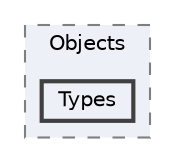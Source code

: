 digraph "src/BadScript2/Runtime/Objects/Types"
{
 // LATEX_PDF_SIZE
  bgcolor="transparent";
  edge [fontname=Helvetica,fontsize=10,labelfontname=Helvetica,labelfontsize=10];
  node [fontname=Helvetica,fontsize=10,shape=box,height=0.2,width=0.4];
  compound=true
  subgraph clusterdir_6991b96044c23caf744f99cf5b8b4e86 {
    graph [ bgcolor="#edf0f7", pencolor="grey50", label="Objects", fontname=Helvetica,fontsize=10 style="filled,dashed", URL="dir_6991b96044c23caf744f99cf5b8b4e86.html",tooltip=""]
  dir_fb0443e0e56721a19924bc3c56da989f [label="Types", fillcolor="#edf0f7", color="grey25", style="filled,bold", URL="dir_fb0443e0e56721a19924bc3c56da989f.html",tooltip=""];
  }
}
